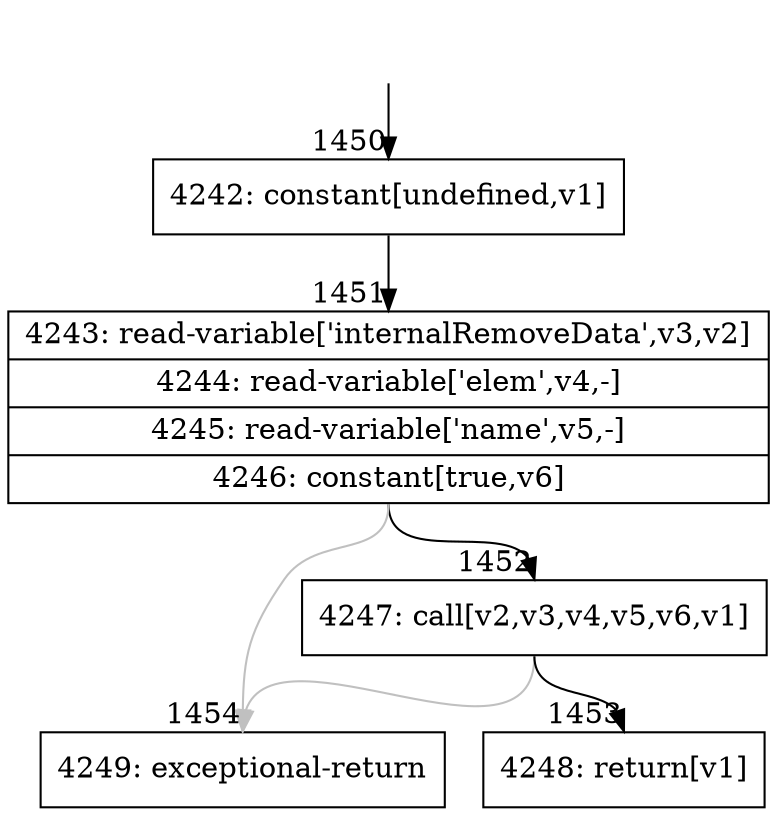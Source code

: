 digraph {
rankdir="TD"
BB_entry98[shape=none,label=""];
BB_entry98 -> BB1450 [tailport=s, headport=n, headlabel="    1450"]
BB1450 [shape=record label="{4242: constant[undefined,v1]}" ] 
BB1450 -> BB1451 [tailport=s, headport=n, headlabel="      1451"]
BB1451 [shape=record label="{4243: read-variable['internalRemoveData',v3,v2]|4244: read-variable['elem',v4,-]|4245: read-variable['name',v5,-]|4246: constant[true,v6]}" ] 
BB1451 -> BB1452 [tailport=s, headport=n, headlabel="      1452"]
BB1451 -> BB1454 [tailport=s, headport=n, color=gray, headlabel="      1454"]
BB1452 [shape=record label="{4247: call[v2,v3,v4,v5,v6,v1]}" ] 
BB1452 -> BB1453 [tailport=s, headport=n, headlabel="      1453"]
BB1452 -> BB1454 [tailport=s, headport=n, color=gray]
BB1453 [shape=record label="{4248: return[v1]}" ] 
BB1454 [shape=record label="{4249: exceptional-return}" ] 
}
